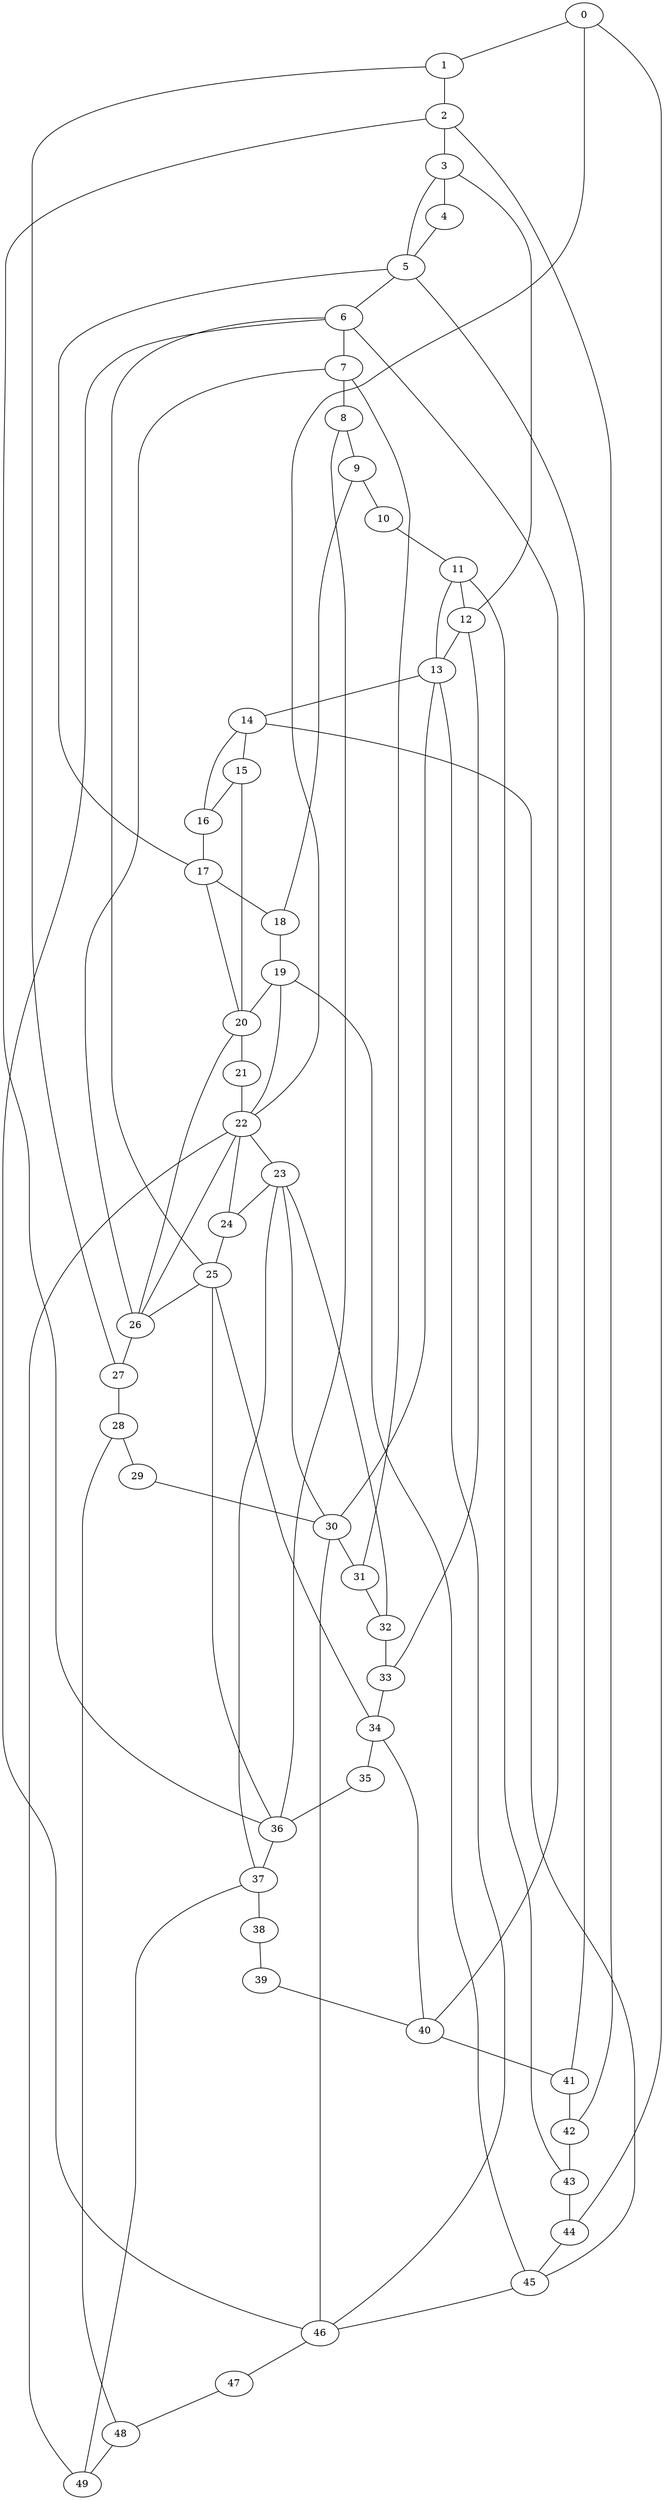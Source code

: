 
graph graphname {
    0 -- 1
0 -- 44
0 -- 22
1 -- 2
1 -- 27
2 -- 3
2 -- 42
2 -- 36
3 -- 4
3 -- 5
3 -- 12
4 -- 5
5 -- 6
5 -- 17
5 -- 41
6 -- 7
6 -- 40
6 -- 25
6 -- 46
7 -- 8
7 -- 31
7 -- 26
8 -- 9
8 -- 36
9 -- 10
9 -- 18
10 -- 11
11 -- 12
11 -- 43
11 -- 13
12 -- 13
12 -- 33
13 -- 14
13 -- 30
13 -- 46
14 -- 15
14 -- 16
14 -- 45
15 -- 16
15 -- 20
16 -- 17
17 -- 18
17 -- 20
18 -- 19
19 -- 20
19 -- 22
19 -- 45
20 -- 21
20 -- 26
21 -- 22
22 -- 23
22 -- 26
22 -- 24
22 -- 49
23 -- 24
23 -- 37
23 -- 32
23 -- 30
24 -- 25
25 -- 26
25 -- 36
25 -- 34
26 -- 27
27 -- 28
28 -- 29
28 -- 48
29 -- 30
30 -- 31
30 -- 46
31 -- 32
32 -- 33
33 -- 34
34 -- 35
34 -- 40
35 -- 36
36 -- 37
37 -- 38
37 -- 49
38 -- 39
39 -- 40
40 -- 41
41 -- 42
42 -- 43
43 -- 44
44 -- 45
45 -- 46
46 -- 47
47 -- 48
48 -- 49

}
